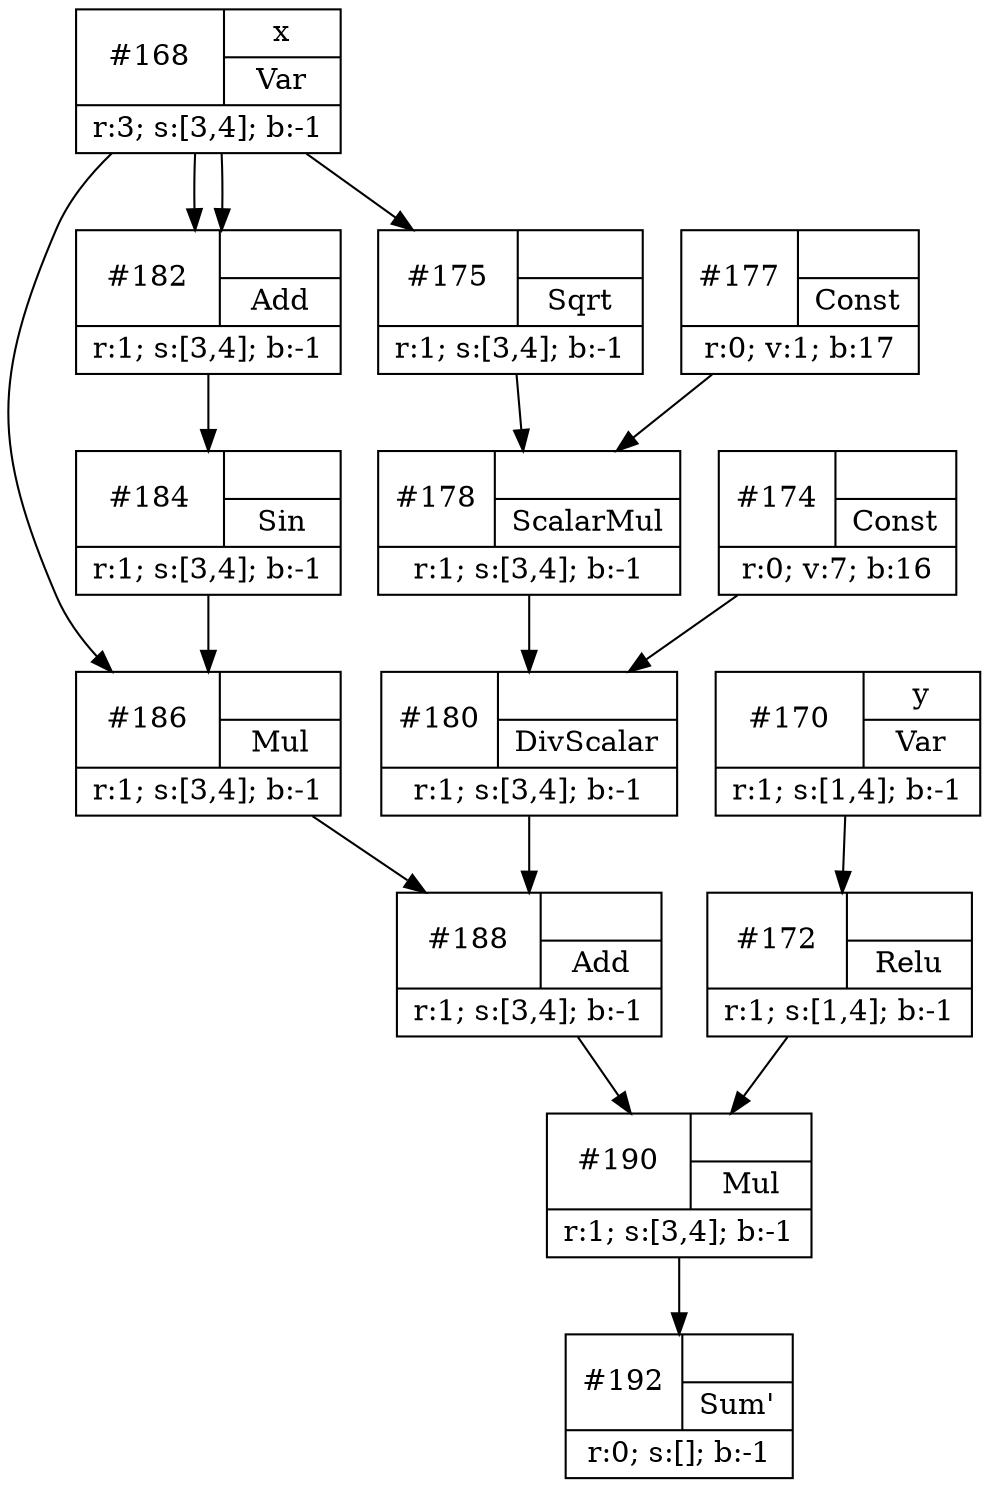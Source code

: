 digraph CG {
node [shape=record];
190 -> 192;
188 -> 190;
172 -> 190;
186 -> 188;
180 -> 188;
168 -> 186;
184 -> 186;
182 -> 184;
168 -> 182;
168 -> 182;
178 -> 180;
174 -> 180;
177 -> 178;
175 -> 178;
168 -> 175;
170 -> 172;
192 [ label="{{#192 | {  | Sum' }} | r:0; s:[]; b:-1 }"];
190 [ label="{{#190 | {  | Mul }} | r:1; s:[3,4]; b:-1 }"];
188 [ label="{{#188 | {  | Add }} | r:1; s:[3,4]; b:-1 }"];
186 [ label="{{#186 | {  | Mul }} | r:1; s:[3,4]; b:-1 }"];
168 [ label="{{#168 | { x | Var }} | r:3; s:[3,4]; b:-1 }"];
184 [ label="{{#184 | {  | Sin }} | r:1; s:[3,4]; b:-1 }"];
182 [ label="{{#182 | {  | Add }} | r:1; s:[3,4]; b:-1 }"];
180 [ label="{{#180 | {  | DivScalar }} | r:1; s:[3,4]; b:-1 }"];
178 [ label="{{#178 | {  | ScalarMul }} | r:1; s:[3,4]; b:-1 }"];
177 [ label="{{#177 | {  | Const }} | r:0; v:1; b:17 }"];
175 [ label="{{#175 | {  | Sqrt }} | r:1; s:[3,4]; b:-1 }"];
174 [ label="{{#174 | {  | Const }} | r:0; v:7; b:16 }"];
172 [ label="{{#172 | {  | Relu }} | r:1; s:[1,4]; b:-1 }"];
170 [ label="{{#170 | { y | Var }} | r:1; s:[1,4]; b:-1 }"];
}